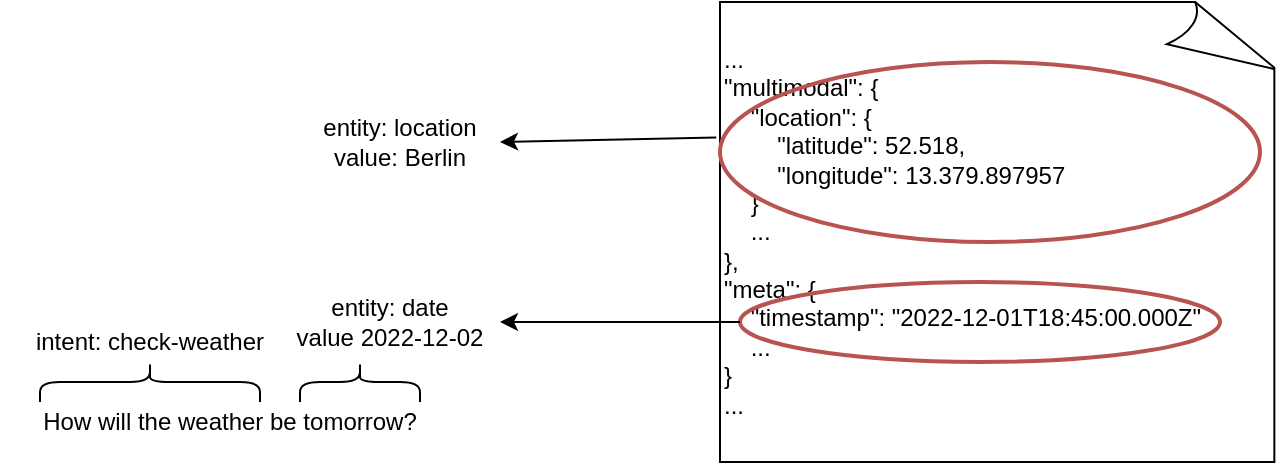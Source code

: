 <mxfile version="20.8.15" type="device"><diagram name="Page-1" id="fVag4daTqWOeTmZHXKZ5"><mxGraphModel dx="766" dy="1159" grid="1" gridSize="10" guides="1" tooltips="1" connect="1" arrows="1" fold="1" page="1" pageScale="1" pageWidth="850" pageHeight="1100" math="0" shadow="0"><root><mxCell id="0"/><mxCell id="1" parent="0"/><UserObject label="How will the weather be tomorrow?" placeholders="1" name="Variable" id="qDDpEUSPq86N-1rGHGNQ-3"><mxCell style="text;html=1;strokeColor=none;fillColor=none;align=center;verticalAlign=middle;whiteSpace=wrap;overflow=hidden;" vertex="1" parent="1"><mxGeometry x="10" y="230" width="230" height="20" as="geometry"/></mxCell></UserObject><mxCell id="qDDpEUSPq86N-1rGHGNQ-4" value="" style="shape=curlyBracket;whiteSpace=wrap;html=1;rounded=1;flipH=1;labelPosition=right;verticalLabelPosition=middle;align=left;verticalAlign=middle;direction=south;" vertex="1" parent="1"><mxGeometry x="30" y="210" width="110" height="20" as="geometry"/></mxCell><UserObject label="intent: check-weather" placeholders="1" name="Variable" id="qDDpEUSPq86N-1rGHGNQ-5"><mxCell style="text;html=1;strokeColor=none;fillColor=none;align=center;verticalAlign=middle;whiteSpace=wrap;overflow=hidden;" vertex="1" parent="1"><mxGeometry x="20" y="190" width="130" height="20" as="geometry"/></mxCell></UserObject><mxCell id="qDDpEUSPq86N-1rGHGNQ-6" value="" style="shape=curlyBracket;whiteSpace=wrap;html=1;rounded=1;flipH=1;labelPosition=right;verticalLabelPosition=middle;align=left;verticalAlign=middle;direction=south;" vertex="1" parent="1"><mxGeometry x="160" y="210" width="60" height="20" as="geometry"/></mxCell><UserObject label="entity: date&lt;br&gt;value&amp;nbsp;2022-12-02" placeholders="1" name="Variable" id="qDDpEUSPq86N-1rGHGNQ-7"><mxCell style="text;html=1;strokeColor=none;fillColor=none;align=center;verticalAlign=middle;whiteSpace=wrap;overflow=hidden;" vertex="1" parent="1"><mxGeometry x="150" y="170" width="110" height="40" as="geometry"/></mxCell></UserObject><mxCell id="qDDpEUSPq86N-1rGHGNQ-8" value="&lt;div&gt;...&lt;br&gt;&lt;/div&gt;&lt;div&gt;&quot;multimodal&quot;: {&lt;/div&gt;&lt;div&gt;&amp;nbsp; &amp;nbsp; &quot;location&quot;: {&lt;/div&gt;&lt;div&gt;&lt;span style=&quot;&quot;&gt;&lt;/span&gt;&amp;nbsp; &amp;nbsp; &amp;nbsp; &amp;nbsp; &quot;latitude&quot;: 52.518,&lt;/div&gt;&lt;div&gt;&lt;span style=&quot;&quot;&gt;&lt;/span&gt;&amp;nbsp; &amp;nbsp; &amp;nbsp; &amp;nbsp; &quot;longitude&quot;: 13.379.897957&lt;/div&gt;&lt;div&gt;&lt;span style=&quot;&quot;&gt;&lt;/span&gt;&amp;nbsp; &amp;nbsp; }&lt;/div&gt;&lt;div&gt;&lt;span style=&quot;&quot;&gt;&lt;/span&gt;&amp;nbsp; &amp;nbsp; ...&lt;/div&gt;&lt;div&gt;&lt;span style=&quot;&quot;&gt;&#9;&lt;/span&gt;},&lt;/div&gt;&lt;div&gt;&lt;span style=&quot;&quot;&gt;&#9;&lt;/span&gt;&quot;meta&quot;: {&lt;/div&gt;&lt;div&gt;&lt;span style=&quot;&quot;&gt;&lt;/span&gt;&amp;nbsp; &amp;nbsp; &quot;timestamp&quot;: &quot;2022-12-01T18:45:00.000Z&quot;&lt;/div&gt;&lt;div&gt;&lt;span style=&quot;&quot;&gt;&lt;/span&gt;&amp;nbsp; &amp;nbsp; ...&lt;/div&gt;&lt;div&gt;&lt;span style=&quot;&quot;&gt;&#9;&lt;/span&gt;}&lt;/div&gt;&lt;div&gt;...&lt;br&gt;&lt;/div&gt;" style="whiteSpace=wrap;html=1;shape=mxgraph.basic.document;align=left;" vertex="1" parent="1"><mxGeometry x="370" y="30" width="280" height="230" as="geometry"/></mxCell><mxCell id="qDDpEUSPq86N-1rGHGNQ-11" value="" style="ellipse;whiteSpace=wrap;html=1;fillColor=none;strokeColor=#b85450;strokeWidth=2;" vertex="1" parent="1"><mxGeometry x="380" y="170" width="240" height="40" as="geometry"/></mxCell><UserObject label="entity: location&lt;br&gt;value: Berlin" placeholders="1" name="Variable" id="qDDpEUSPq86N-1rGHGNQ-12"><mxCell style="text;html=1;strokeColor=none;fillColor=none;align=center;verticalAlign=middle;whiteSpace=wrap;overflow=hidden;" vertex="1" parent="1"><mxGeometry x="160" y="80" width="100" height="40" as="geometry"/></mxCell></UserObject><mxCell id="qDDpEUSPq86N-1rGHGNQ-13" value="" style="ellipse;whiteSpace=wrap;html=1;fillColor=none;strokeColor=#b85450;strokeWidth=2;" vertex="1" parent="1"><mxGeometry x="370" y="60" width="270" height="90" as="geometry"/></mxCell><mxCell id="qDDpEUSPq86N-1rGHGNQ-14" value="" style="endArrow=classic;html=1;rounded=0;entryX=1;entryY=0.5;entryDx=0;entryDy=0;exitX=-0.007;exitY=0.419;exitDx=0;exitDy=0;exitPerimeter=0;" edge="1" parent="1" source="qDDpEUSPq86N-1rGHGNQ-13" target="qDDpEUSPq86N-1rGHGNQ-12"><mxGeometry width="50" height="50" relative="1" as="geometry"><mxPoint x="220" y="320" as="sourcePoint"/><mxPoint x="270" y="270" as="targetPoint"/></mxGeometry></mxCell><mxCell id="qDDpEUSPq86N-1rGHGNQ-15" value="" style="endArrow=classic;html=1;rounded=0;entryX=1;entryY=0.5;entryDx=0;entryDy=0;exitX=0;exitY=0.5;exitDx=0;exitDy=0;" edge="1" parent="1" source="qDDpEUSPq86N-1rGHGNQ-11" target="qDDpEUSPq86N-1rGHGNQ-7"><mxGeometry width="50" height="50" relative="1" as="geometry"><mxPoint x="220" y="350" as="sourcePoint"/><mxPoint x="270" y="300" as="targetPoint"/></mxGeometry></mxCell></root></mxGraphModel></diagram></mxfile>